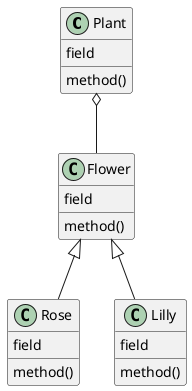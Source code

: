@startuml
class Plant{
    field
    method()
}

class Flower{
    field
    method()
}

class Rose {
    field
    method()
}

class Lilly {
    field
    method()
}

Flower <|-- Rose
Flower <|-- Lilly
Plant o-- Flower
@enduml